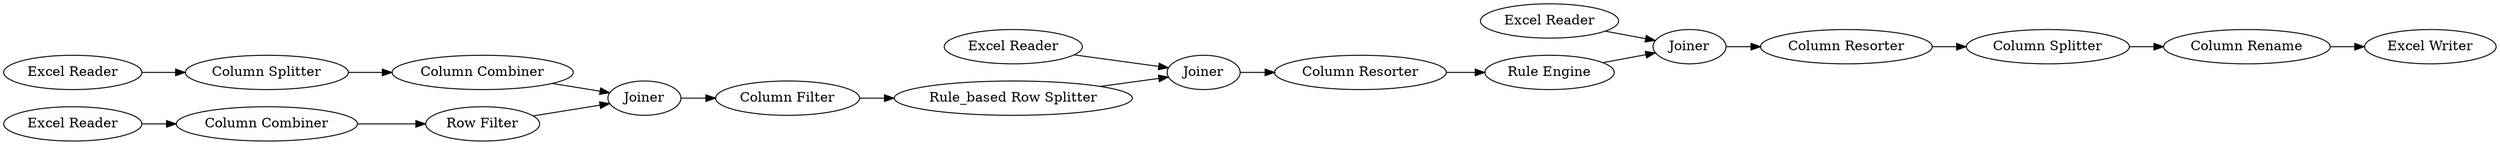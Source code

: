 digraph {
	4 -> 7
	12 -> 13
	16 -> 17
	21 -> 19
	1 -> 2
	5 -> 4
	6 -> 22
	14 -> 20
	15 -> 16
	7 -> 11
	13 -> 14
	22 -> 4
	20 -> 16
	17 -> 18
	2 -> 5
	18 -> 21
	11 -> 13
	3 -> 6
	7 [label="Column Filter"]
	18 [label="Column Splitter"]
	21 [label="Column Rename"]
	17 [label="Column Resorter"]
	3 [label="Excel Reader"]
	19 [label="Excel Writer"]
	6 [label="Column Combiner"]
	15 [label="Excel Reader"]
	12 [label="Excel Reader"]
	16 [label=Joiner]
	1 [label="Excel Reader"]
	22 [label="Row Filter"]
	11 [label="Rule_based Row Splitter"]
	4 [label=Joiner]
	14 [label="Column Resorter"]
	5 [label="Column Combiner"]
	13 [label=Joiner]
	20 [label="Rule Engine"]
	2 [label="Column Splitter"]
	rankdir=LR
}
